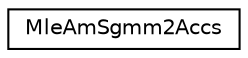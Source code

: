 digraph "Graphical Class Hierarchy"
{
  edge [fontname="Helvetica",fontsize="10",labelfontname="Helvetica",labelfontsize="10"];
  node [fontname="Helvetica",fontsize="10",shape=record];
  rankdir="LR";
  Node0 [label="MleAmSgmm2Accs",height=0.2,width=0.4,color="black", fillcolor="white", style="filled",URL="$classkaldi_1_1MleAmSgmm2Accs.html",tooltip="Class for the accumulators associated with the phonetic-subspace model parameters. "];
}
